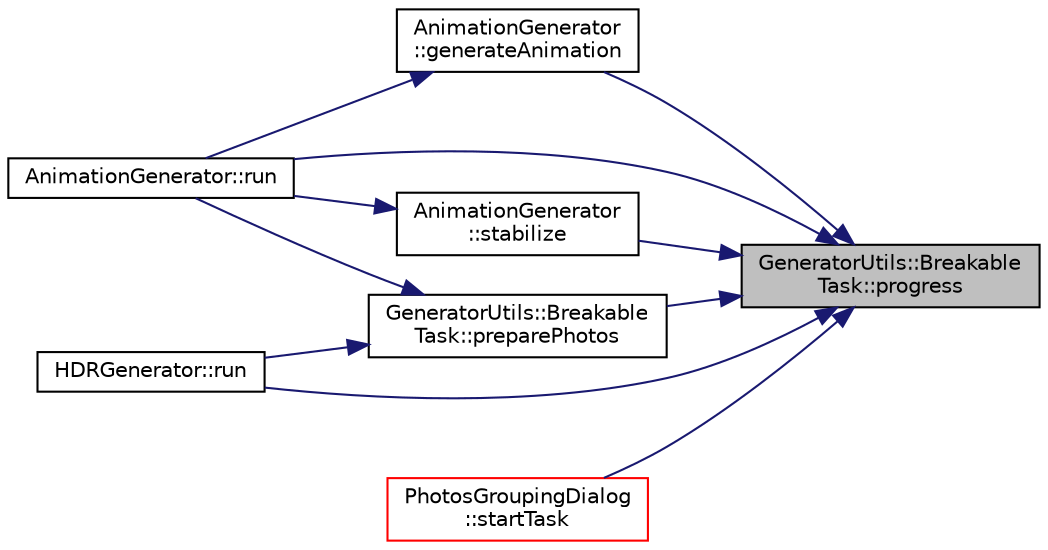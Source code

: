 digraph "GeneratorUtils::BreakableTask::progress"
{
 // LATEX_PDF_SIZE
  edge [fontname="Helvetica",fontsize="10",labelfontname="Helvetica",labelfontsize="10"];
  node [fontname="Helvetica",fontsize="10",shape=record];
  rankdir="RL";
  Node1 [label="GeneratorUtils::Breakable\lTask::progress",height=0.2,width=0.4,color="black", fillcolor="grey75", style="filled", fontcolor="black",tooltip=" "];
  Node1 -> Node2 [dir="back",color="midnightblue",fontsize="10",style="solid",fontname="Helvetica"];
  Node2 [label="AnimationGenerator\l::generateAnimation",height=0.2,width=0.4,color="black", fillcolor="white", style="filled",URL="$class_animation_generator.html#a322f031d4781fc24c3e669bd77c642b9",tooltip=" "];
  Node2 -> Node3 [dir="back",color="midnightblue",fontsize="10",style="solid",fontname="Helvetica"];
  Node3 [label="AnimationGenerator::run",height=0.2,width=0.4,color="black", fillcolor="white", style="filled",URL="$class_animation_generator.html#a4e178172e1714a2e201deb2076085ba3",tooltip=" "];
  Node1 -> Node4 [dir="back",color="midnightblue",fontsize="10",style="solid",fontname="Helvetica"];
  Node4 [label="GeneratorUtils::Breakable\lTask::preparePhotos",height=0.2,width=0.4,color="black", fillcolor="white", style="filled",URL="$class_generator_utils_1_1_breakable_task.html#a32d1b87cb6dcd42a9d9a860d3fcae8f3",tooltip=" "];
  Node4 -> Node3 [dir="back",color="midnightblue",fontsize="10",style="solid",fontname="Helvetica"];
  Node4 -> Node5 [dir="back",color="midnightblue",fontsize="10",style="solid",fontname="Helvetica"];
  Node5 [label="HDRGenerator::run",height=0.2,width=0.4,color="black", fillcolor="white", style="filled",URL="$class_h_d_r_generator.html#a9e42f118789e311753bf6e3d4ce66682",tooltip=" "];
  Node1 -> Node3 [dir="back",color="midnightblue",fontsize="10",style="solid",fontname="Helvetica"];
  Node1 -> Node5 [dir="back",color="midnightblue",fontsize="10",style="solid",fontname="Helvetica"];
  Node1 -> Node6 [dir="back",color="midnightblue",fontsize="10",style="solid",fontname="Helvetica"];
  Node6 [label="AnimationGenerator\l::stabilize",height=0.2,width=0.4,color="black", fillcolor="white", style="filled",URL="$class_animation_generator.html#a3d975f14d70a629b7ac06db1b63d4a45",tooltip=" "];
  Node6 -> Node3 [dir="back",color="midnightblue",fontsize="10",style="solid",fontname="Helvetica"];
  Node1 -> Node7 [dir="back",color="midnightblue",fontsize="10",style="solid",fontname="Helvetica"];
  Node7 [label="PhotosGroupingDialog\l::startTask",height=0.2,width=0.4,color="red", fillcolor="white", style="filled",URL="$class_photos_grouping_dialog.html#ad0966fe1525c441947ec6b56b1213cdf",tooltip=" "];
}
